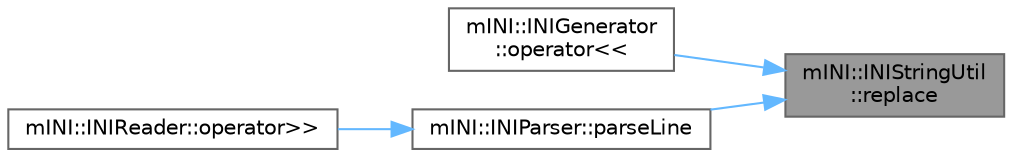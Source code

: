 digraph "mINI::INIStringUtil::replace"
{
 // LATEX_PDF_SIZE
  bgcolor="transparent";
  edge [fontname=Helvetica,fontsize=10,labelfontname=Helvetica,labelfontsize=10];
  node [fontname=Helvetica,fontsize=10,shape=box,height=0.2,width=0.4];
  rankdir="RL";
  Node1 [id="Node000001",label="mINI::INIStringUtil\l::replace",height=0.2,width=0.4,color="gray40", fillcolor="grey60", style="filled", fontcolor="black",tooltip=" "];
  Node1 -> Node2 [id="edge7_Node000001_Node000002",dir="back",color="steelblue1",style="solid",tooltip=" "];
  Node2 [id="Node000002",label="mINI::INIGenerator\l::operator\<\<",height=0.2,width=0.4,color="grey40", fillcolor="white", style="filled",URL="$classm_i_n_i_1_1_i_n_i_generator.html#a4467dcc252494ea342221a45e826d2e1",tooltip=" "];
  Node1 -> Node3 [id="edge8_Node000001_Node000003",dir="back",color="steelblue1",style="solid",tooltip=" "];
  Node3 [id="Node000003",label="mINI::INIParser::parseLine",height=0.2,width=0.4,color="grey40", fillcolor="white", style="filled",URL="$namespacem_i_n_i_1_1_i_n_i_parser.html#a35c71b789896a8d02f6ca9a8b08824b6",tooltip=" "];
  Node3 -> Node4 [id="edge9_Node000003_Node000004",dir="back",color="steelblue1",style="solid",tooltip=" "];
  Node4 [id="Node000004",label="mINI::INIReader::operator\>\>",height=0.2,width=0.4,color="grey40", fillcolor="white", style="filled",URL="$classm_i_n_i_1_1_i_n_i_reader.html#a4cb3bf02943c31380cb8fbfb7834a844",tooltip=" "];
}
